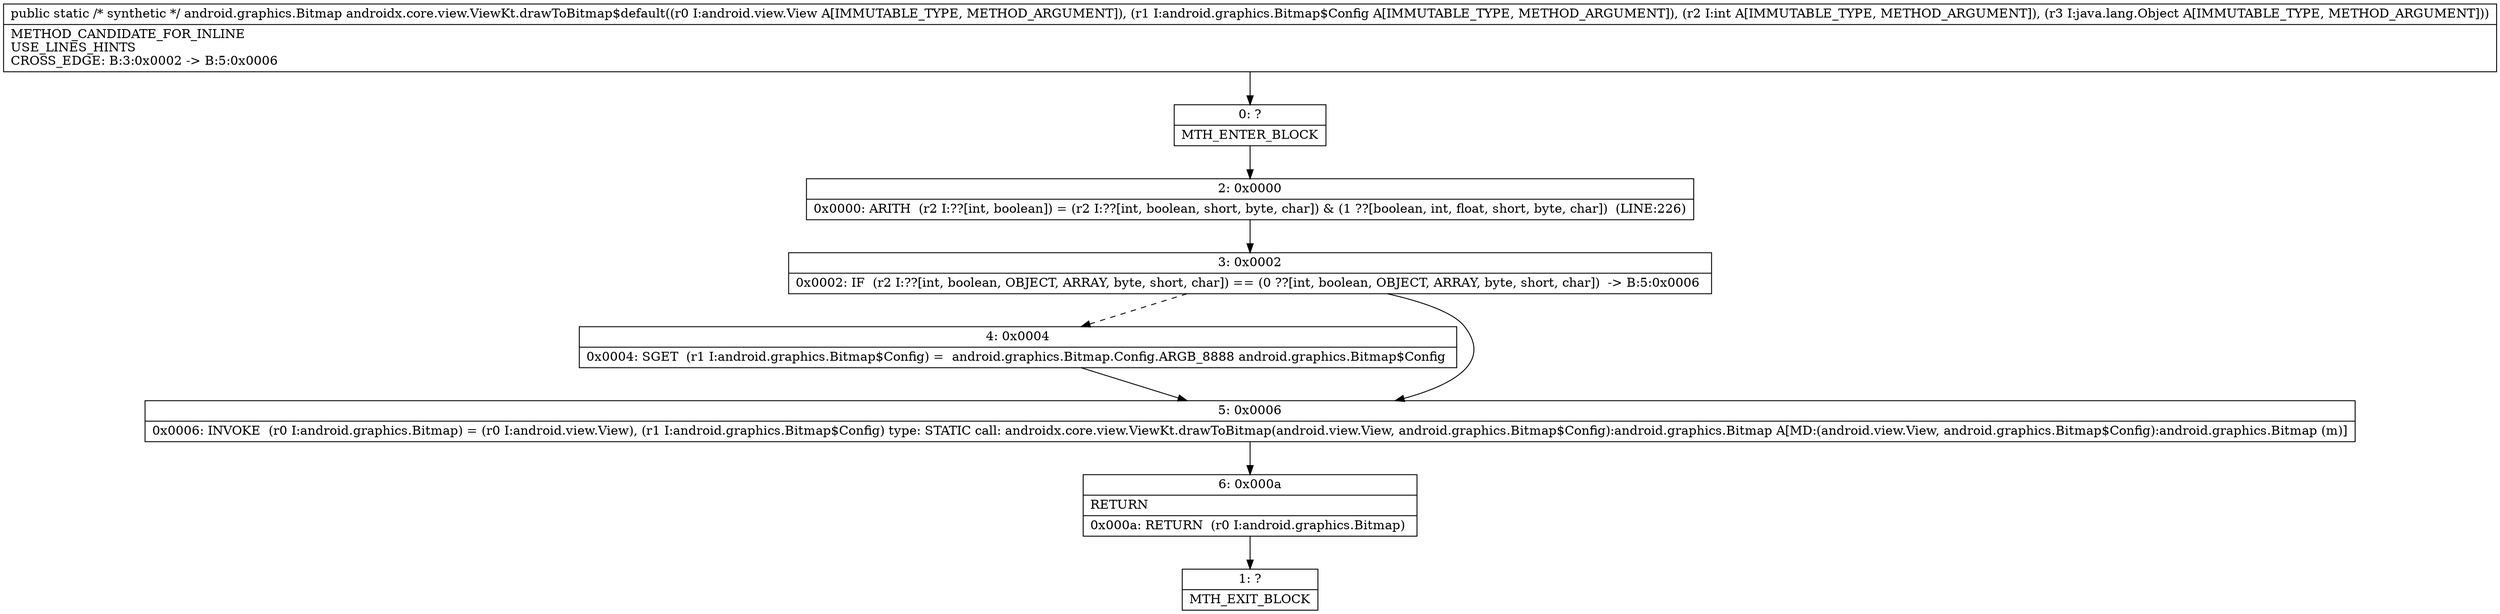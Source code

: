 digraph "CFG forandroidx.core.view.ViewKt.drawToBitmap$default(Landroid\/view\/View;Landroid\/graphics\/Bitmap$Config;ILjava\/lang\/Object;)Landroid\/graphics\/Bitmap;" {
Node_0 [shape=record,label="{0\:\ ?|MTH_ENTER_BLOCK\l}"];
Node_2 [shape=record,label="{2\:\ 0x0000|0x0000: ARITH  (r2 I:??[int, boolean]) = (r2 I:??[int, boolean, short, byte, char]) & (1 ??[boolean, int, float, short, byte, char])  (LINE:226)\l}"];
Node_3 [shape=record,label="{3\:\ 0x0002|0x0002: IF  (r2 I:??[int, boolean, OBJECT, ARRAY, byte, short, char]) == (0 ??[int, boolean, OBJECT, ARRAY, byte, short, char])  \-\> B:5:0x0006 \l}"];
Node_4 [shape=record,label="{4\:\ 0x0004|0x0004: SGET  (r1 I:android.graphics.Bitmap$Config) =  android.graphics.Bitmap.Config.ARGB_8888 android.graphics.Bitmap$Config \l}"];
Node_5 [shape=record,label="{5\:\ 0x0006|0x0006: INVOKE  (r0 I:android.graphics.Bitmap) = (r0 I:android.view.View), (r1 I:android.graphics.Bitmap$Config) type: STATIC call: androidx.core.view.ViewKt.drawToBitmap(android.view.View, android.graphics.Bitmap$Config):android.graphics.Bitmap A[MD:(android.view.View, android.graphics.Bitmap$Config):android.graphics.Bitmap (m)]\l}"];
Node_6 [shape=record,label="{6\:\ 0x000a|RETURN\l|0x000a: RETURN  (r0 I:android.graphics.Bitmap) \l}"];
Node_1 [shape=record,label="{1\:\ ?|MTH_EXIT_BLOCK\l}"];
MethodNode[shape=record,label="{public static \/* synthetic *\/ android.graphics.Bitmap androidx.core.view.ViewKt.drawToBitmap$default((r0 I:android.view.View A[IMMUTABLE_TYPE, METHOD_ARGUMENT]), (r1 I:android.graphics.Bitmap$Config A[IMMUTABLE_TYPE, METHOD_ARGUMENT]), (r2 I:int A[IMMUTABLE_TYPE, METHOD_ARGUMENT]), (r3 I:java.lang.Object A[IMMUTABLE_TYPE, METHOD_ARGUMENT]))  | METHOD_CANDIDATE_FOR_INLINE\lUSE_LINES_HINTS\lCROSS_EDGE: B:3:0x0002 \-\> B:5:0x0006\l}"];
MethodNode -> Node_0;Node_0 -> Node_2;
Node_2 -> Node_3;
Node_3 -> Node_4[style=dashed];
Node_3 -> Node_5;
Node_4 -> Node_5;
Node_5 -> Node_6;
Node_6 -> Node_1;
}

